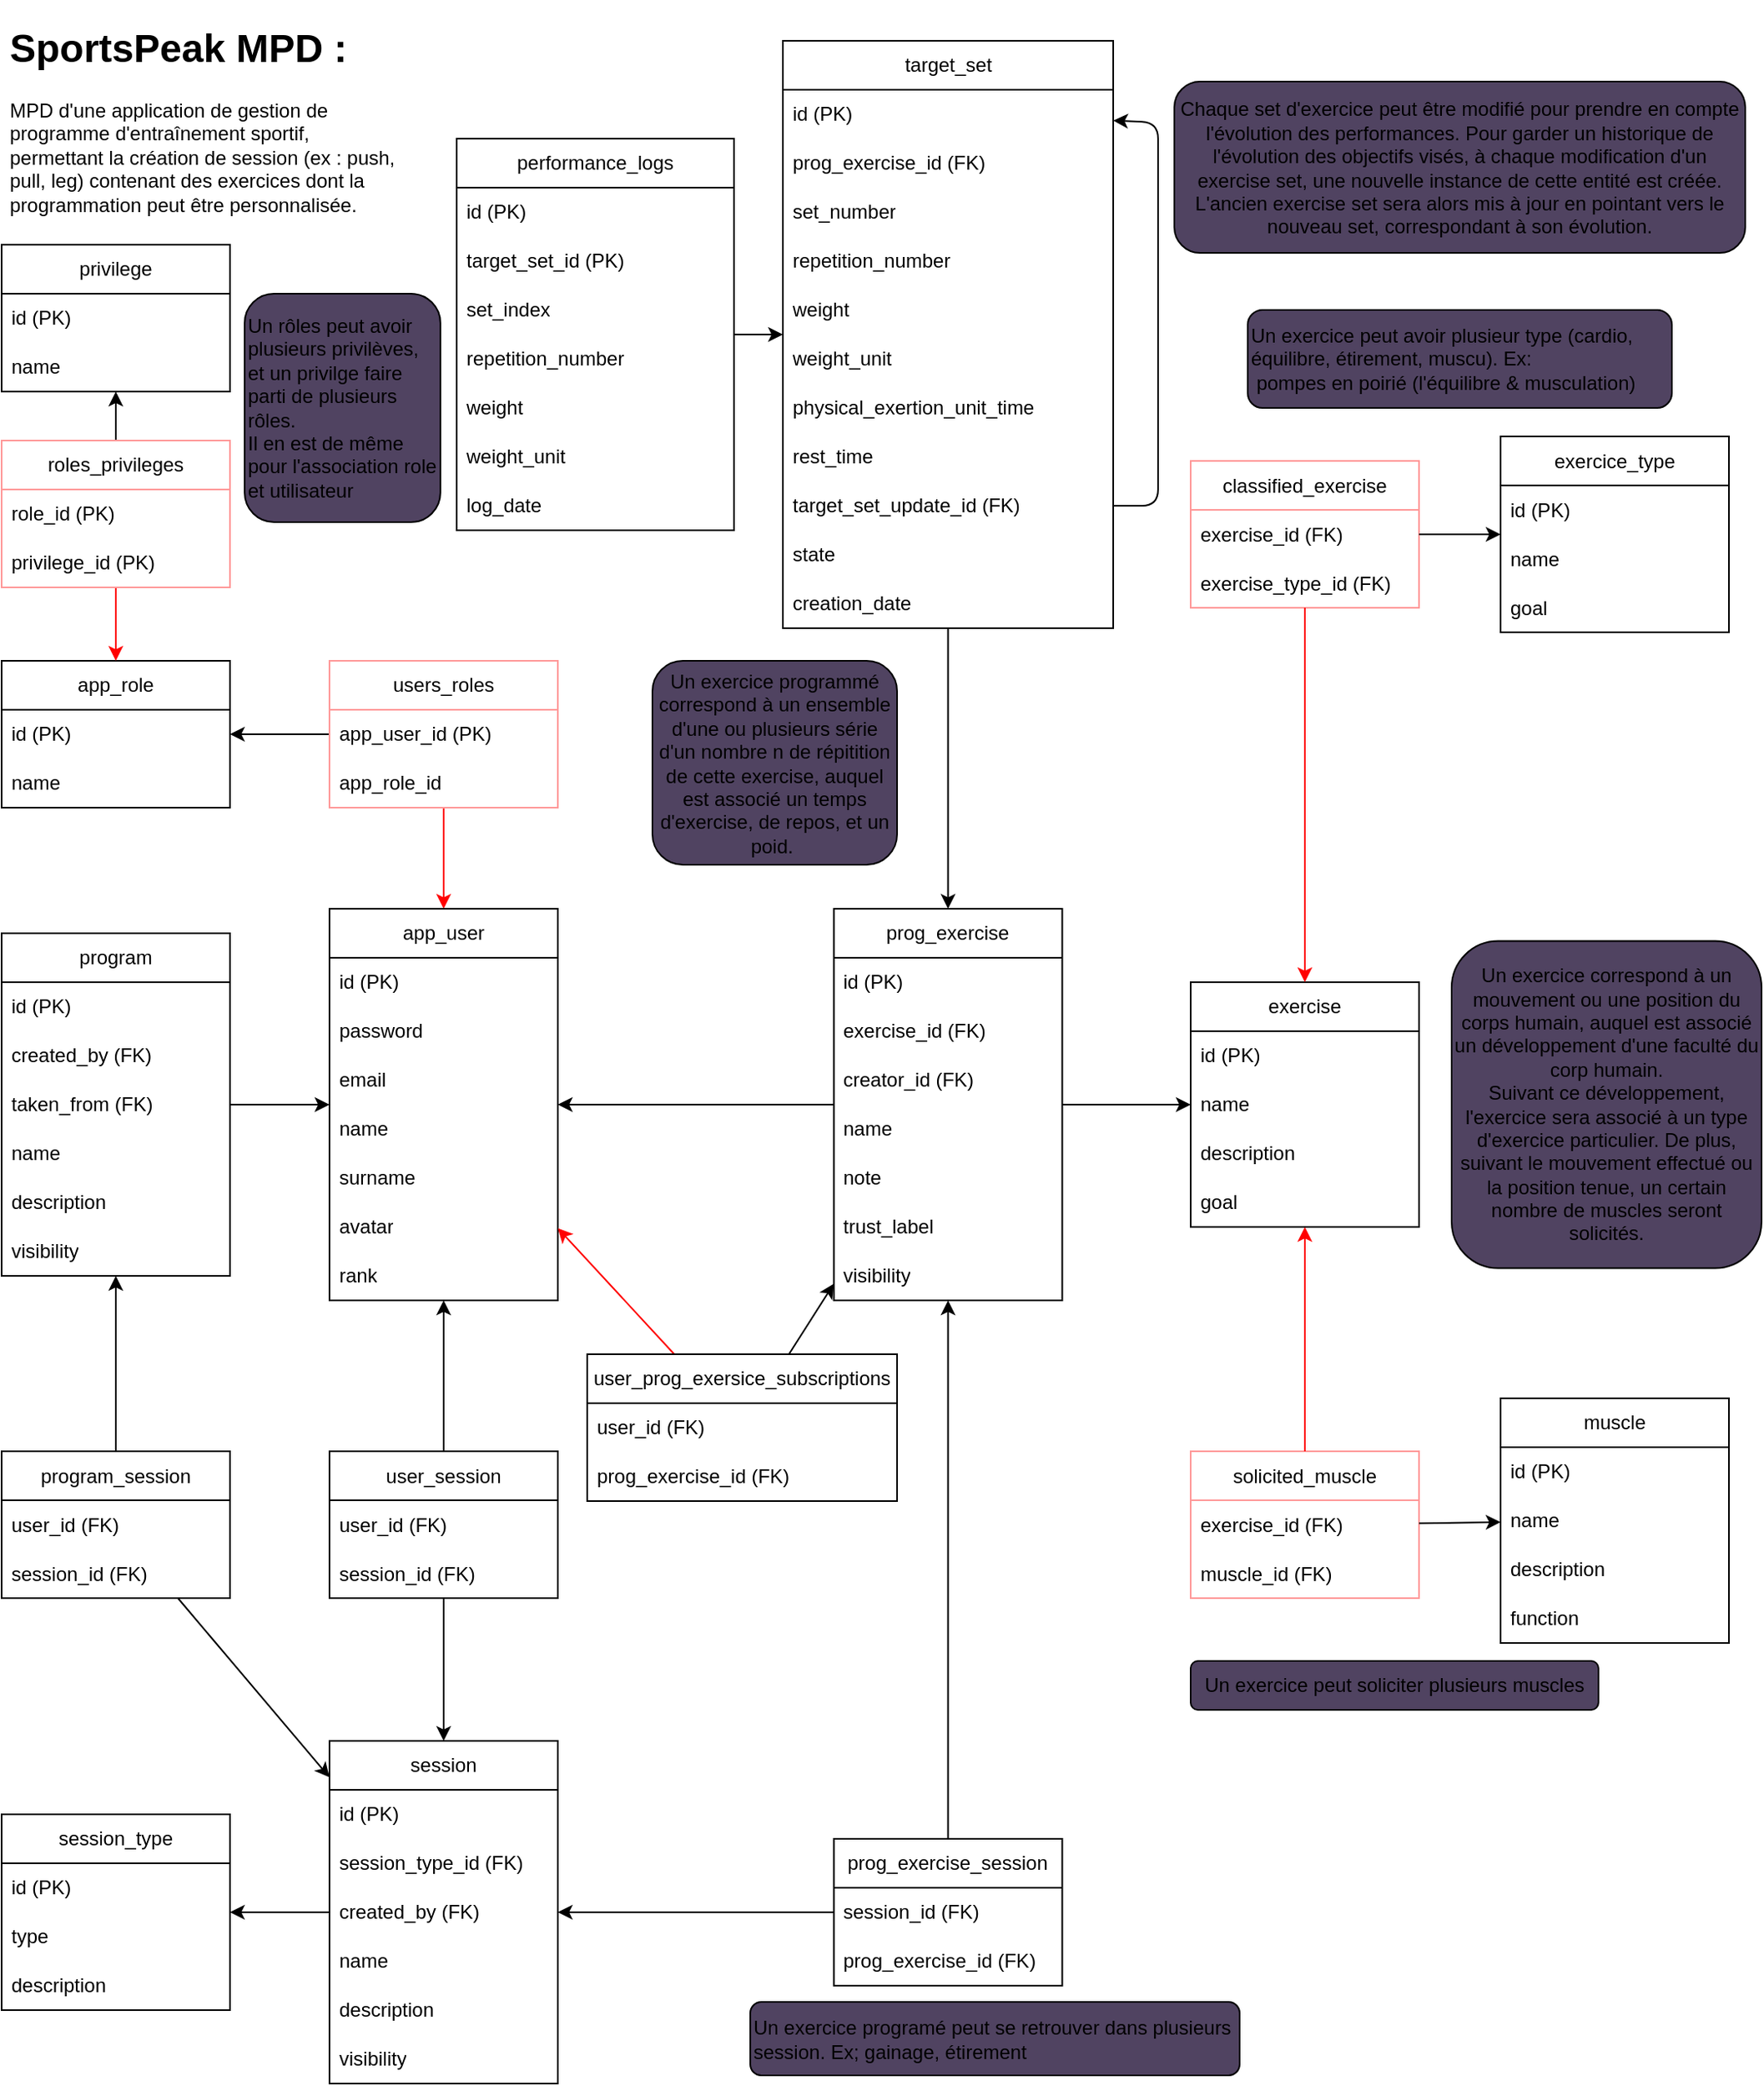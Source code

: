 <mxfile version="22.1.22" type="embed">
  <diagram id="t2RLY6Rsk9fh3t6uzkRq" name="Page-1">
    <mxGraphModel dx="3160" dy="1563" grid="1" gridSize="10" guides="1" tooltips="1" connect="1" arrows="1" fold="1" page="1" pageScale="1" pageWidth="1100" pageHeight="850" math="0" shadow="0">
      <root>
        <mxCell id="0" />
        <mxCell id="1" parent="0" />
        <mxCell id="147" value="exercise" style="swimlane;fontStyle=0;childLayout=stackLayout;horizontal=1;startSize=30;horizontalStack=0;resizeParent=1;resizeParentMax=0;resizeLast=0;collapsible=1;marginBottom=0;whiteSpace=wrap;html=1;swimlaneFillColor=default;fontColor=default;" parent="1" vertex="1">
          <mxGeometry x="-360" y="622" width="140" height="150" as="geometry" />
        </mxCell>
        <mxCell id="148" value="&lt;font&gt;id&amp;nbsp;&lt;/font&gt;&lt;span style=&quot;&quot;&gt;(PK)&lt;/span&gt;" style="text;strokeColor=none;fillColor=none;align=left;verticalAlign=middle;spacingLeft=4;spacingRight=4;overflow=hidden;points=[[0,0.5],[1,0.5]];portConstraint=eastwest;rotatable=0;whiteSpace=wrap;html=1;fontColor=default;" parent="147" vertex="1">
          <mxGeometry y="30" width="140" height="30" as="geometry" />
        </mxCell>
        <mxCell id="149" value="&lt;font&gt;name&lt;/font&gt;" style="text;strokeColor=none;fillColor=none;align=left;verticalAlign=middle;spacingLeft=4;spacingRight=4;overflow=hidden;points=[[0,0.5],[1,0.5]];portConstraint=eastwest;rotatable=0;whiteSpace=wrap;html=1;fontColor=default;" parent="147" vertex="1">
          <mxGeometry y="60" width="140" height="30" as="geometry" />
        </mxCell>
        <mxCell id="151" value="&lt;font&gt;description&lt;/font&gt;" style="text;strokeColor=none;fillColor=none;align=left;verticalAlign=middle;spacingLeft=4;spacingRight=4;overflow=hidden;points=[[0,0.5],[1,0.5]];portConstraint=eastwest;rotatable=0;whiteSpace=wrap;html=1;fontColor=default;" parent="147" vertex="1">
          <mxGeometry y="90" width="140" height="30" as="geometry" />
        </mxCell>
        <mxCell id="272" value="&lt;font&gt;goal&lt;/font&gt;" style="text;strokeColor=none;fillColor=none;align=left;verticalAlign=middle;spacingLeft=4;spacingRight=4;overflow=hidden;points=[[0,0.5],[1,0.5]];portConstraint=eastwest;rotatable=0;whiteSpace=wrap;html=1;fontColor=default;" parent="147" vertex="1">
          <mxGeometry y="120" width="140" height="30" as="geometry" />
        </mxCell>
        <mxCell id="274" style="edgeStyle=none;html=1;fontColor=default;" parent="1" source="154" target="258" edge="1">
          <mxGeometry relative="1" as="geometry" />
        </mxCell>
        <mxCell id="154" value="prog_exercise" style="swimlane;fontStyle=0;childLayout=stackLayout;horizontal=1;startSize=30;horizontalStack=0;resizeParent=1;resizeParentMax=0;resizeLast=0;collapsible=1;marginBottom=0;whiteSpace=wrap;html=1;swimlaneFillColor=default;fontColor=default;" parent="1" vertex="1">
          <mxGeometry x="-578.75" y="577" width="140" height="240" as="geometry" />
        </mxCell>
        <mxCell id="281" value="&lt;font&gt;id (PK)&lt;/font&gt;" style="text;strokeColor=none;fillColor=none;align=left;verticalAlign=middle;spacingLeft=4;spacingRight=4;overflow=hidden;points=[[0,0.5],[1,0.5]];portConstraint=eastwest;rotatable=0;whiteSpace=wrap;html=1;fontColor=default;" parent="154" vertex="1">
          <mxGeometry y="30" width="140" height="30" as="geometry" />
        </mxCell>
        <mxCell id="256" value="&lt;font&gt;exercise_id (FK)&lt;/font&gt;" style="text;strokeColor=none;fillColor=none;align=left;verticalAlign=middle;spacingLeft=4;spacingRight=4;overflow=hidden;points=[[0,0.5],[1,0.5]];portConstraint=eastwest;rotatable=0;whiteSpace=wrap;html=1;fontColor=default;" parent="154" vertex="1">
          <mxGeometry y="60" width="140" height="30" as="geometry" />
        </mxCell>
        <mxCell id="275" value="&lt;font&gt;creator_id (FK)&lt;/font&gt;" style="text;strokeColor=none;fillColor=none;align=left;verticalAlign=middle;spacingLeft=4;spacingRight=4;overflow=hidden;points=[[0,0.5],[1,0.5]];portConstraint=eastwest;rotatable=0;whiteSpace=wrap;html=1;fontColor=default;" parent="154" vertex="1">
          <mxGeometry y="90" width="140" height="30" as="geometry" />
        </mxCell>
        <mxCell id="457" value="&lt;font&gt;name&lt;/font&gt;" style="text;strokeColor=none;fillColor=none;align=left;verticalAlign=middle;spacingLeft=4;spacingRight=4;overflow=hidden;points=[[0,0.5],[1,0.5]];portConstraint=eastwest;rotatable=0;whiteSpace=wrap;html=1;fontColor=default;" parent="154" vertex="1">
          <mxGeometry y="120" width="140" height="30" as="geometry" />
        </mxCell>
        <mxCell id="347" value="&lt;font&gt;note&lt;/font&gt;" style="text;strokeColor=none;fillColor=none;align=left;verticalAlign=middle;spacingLeft=4;spacingRight=4;overflow=hidden;points=[[0,0.5],[1,0.5]];portConstraint=eastwest;rotatable=0;whiteSpace=wrap;html=1;fontColor=default;" parent="154" vertex="1">
          <mxGeometry y="150" width="140" height="30" as="geometry" />
        </mxCell>
        <mxCell id="437" value="&lt;font&gt;trust_label&lt;/font&gt;" style="text;strokeColor=none;fillColor=none;align=left;verticalAlign=middle;spacingLeft=4;spacingRight=4;overflow=hidden;points=[[0,0.5],[1,0.5]];portConstraint=eastwest;rotatable=0;whiteSpace=wrap;html=1;fontColor=default;" parent="154" vertex="1">
          <mxGeometry y="180" width="140" height="30" as="geometry" />
        </mxCell>
        <mxCell id="271" value="&lt;font&gt;visibility&lt;/font&gt;" style="text;strokeColor=none;fillColor=none;align=left;verticalAlign=middle;spacingLeft=4;spacingRight=4;overflow=hidden;points=[[0,0.5],[1,0.5]];portConstraint=eastwest;rotatable=0;whiteSpace=wrap;html=1;fontColor=default;" parent="154" vertex="1">
          <mxGeometry y="210" width="140" height="30" as="geometry" />
        </mxCell>
        <mxCell id="159" value="session" style="swimlane;fontStyle=0;childLayout=stackLayout;horizontal=1;startSize=30;horizontalStack=0;resizeParent=1;resizeParentMax=0;resizeLast=0;collapsible=1;marginBottom=0;whiteSpace=wrap;html=1;swimlaneFillColor=default;fontColor=default;" parent="1" vertex="1">
          <mxGeometry x="-888" y="1087" width="140" height="210" as="geometry" />
        </mxCell>
        <mxCell id="160" value="&lt;font&gt;id (PK)&lt;/font&gt;" style="text;strokeColor=none;fillColor=none;align=left;verticalAlign=middle;spacingLeft=4;spacingRight=4;overflow=hidden;points=[[0,0.5],[1,0.5]];portConstraint=eastwest;rotatable=0;whiteSpace=wrap;html=1;fontColor=default;" parent="159" vertex="1">
          <mxGeometry y="30" width="140" height="30" as="geometry" />
        </mxCell>
        <mxCell id="162" value="&lt;font&gt;session_type_id (FK)&lt;/font&gt;" style="text;strokeColor=none;fillColor=none;align=left;verticalAlign=middle;spacingLeft=4;spacingRight=4;overflow=hidden;points=[[0,0.5],[1,0.5]];portConstraint=eastwest;rotatable=0;whiteSpace=wrap;html=1;fontColor=default;" parent="159" vertex="1">
          <mxGeometry y="60" width="140" height="30" as="geometry" />
        </mxCell>
        <mxCell id="307" value="&lt;font&gt;created_by (FK)&lt;/font&gt;" style="text;strokeColor=none;fillColor=none;align=left;verticalAlign=middle;spacingLeft=4;spacingRight=4;overflow=hidden;points=[[0,0.5],[1,0.5]];portConstraint=eastwest;rotatable=0;whiteSpace=wrap;html=1;fontColor=default;" parent="159" vertex="1">
          <mxGeometry y="90" width="140" height="30" as="geometry" />
        </mxCell>
        <mxCell id="161" value="&lt;font&gt;name&lt;/font&gt;" style="text;strokeColor=none;fillColor=none;align=left;verticalAlign=middle;spacingLeft=4;spacingRight=4;overflow=hidden;points=[[0,0.5],[1,0.5]];portConstraint=eastwest;rotatable=0;whiteSpace=wrap;html=1;fontColor=default;" parent="159" vertex="1">
          <mxGeometry y="120" width="140" height="30" as="geometry" />
        </mxCell>
        <mxCell id="163" value="&lt;font&gt;description&lt;/font&gt;" style="text;strokeColor=none;fillColor=none;align=left;verticalAlign=middle;spacingLeft=4;spacingRight=4;overflow=hidden;points=[[0,0.5],[1,0.5]];portConstraint=eastwest;rotatable=0;whiteSpace=wrap;html=1;fontColor=default;" parent="159" vertex="1">
          <mxGeometry y="150" width="140" height="30" as="geometry" />
        </mxCell>
        <mxCell id="296" value="&lt;font&gt;visibility&lt;/font&gt;" style="text;strokeColor=none;fillColor=none;align=left;verticalAlign=middle;spacingLeft=4;spacingRight=4;overflow=hidden;points=[[0,0.5],[1,0.5]];portConstraint=eastwest;rotatable=0;whiteSpace=wrap;html=1;fontColor=default;" parent="159" vertex="1">
          <mxGeometry y="180" width="140" height="30" as="geometry" />
        </mxCell>
        <mxCell id="164" value="solicited_muscle" style="swimlane;fontStyle=0;childLayout=stackLayout;horizontal=1;startSize=30;horizontalStack=0;resizeParent=1;resizeParentMax=0;resizeLast=0;collapsible=1;marginBottom=0;whiteSpace=wrap;html=1;swimlaneFillColor=default;strokeColor=#FF9999;fontColor=default;" parent="1" vertex="1">
          <mxGeometry x="-360" y="909.5" width="140" height="90" as="geometry" />
        </mxCell>
        <mxCell id="165" value="&lt;font&gt;exercise_id&amp;nbsp;&lt;/font&gt;&lt;span style=&quot;&quot;&gt;(FK)&lt;/span&gt;" style="text;strokeColor=none;fillColor=none;align=left;verticalAlign=middle;spacingLeft=4;spacingRight=4;overflow=hidden;points=[[0,0.5],[1,0.5]];portConstraint=eastwest;rotatable=0;whiteSpace=wrap;html=1;fontColor=default;" parent="164" vertex="1">
          <mxGeometry y="30" width="140" height="30" as="geometry" />
        </mxCell>
        <mxCell id="166" value="&lt;font&gt;muscle_id&amp;nbsp;&lt;/font&gt;&lt;span style=&quot;&quot;&gt;(FK)&lt;/span&gt;" style="text;strokeColor=none;fillColor=none;align=left;verticalAlign=middle;spacingLeft=4;spacingRight=4;overflow=hidden;points=[[0,0.5],[1,0.5]];portConstraint=eastwest;rotatable=0;whiteSpace=wrap;html=1;fontColor=default;" parent="164" vertex="1">
          <mxGeometry y="60" width="140" height="30" as="geometry" />
        </mxCell>
        <mxCell id="171" value="muscle" style="swimlane;fontStyle=0;childLayout=stackLayout;horizontal=1;startSize=30;horizontalStack=0;resizeParent=1;resizeParentMax=0;resizeLast=0;collapsible=1;marginBottom=0;whiteSpace=wrap;html=1;swimlaneFillColor=default;fontColor=default;" parent="1" vertex="1">
          <mxGeometry x="-170" y="877" width="140" height="150" as="geometry" />
        </mxCell>
        <mxCell id="172" value="&lt;font&gt;id&amp;nbsp;&lt;/font&gt;&lt;span style=&quot;&quot;&gt;(PK)&lt;/span&gt;" style="text;strokeColor=none;fillColor=none;align=left;verticalAlign=middle;spacingLeft=4;spacingRight=4;overflow=hidden;points=[[0,0.5],[1,0.5]];portConstraint=eastwest;rotatable=0;whiteSpace=wrap;html=1;fontColor=default;" parent="171" vertex="1">
          <mxGeometry y="30" width="140" height="30" as="geometry" />
        </mxCell>
        <mxCell id="173" value="&lt;font&gt;name&lt;/font&gt;" style="text;strokeColor=none;fillColor=none;align=left;verticalAlign=middle;spacingLeft=4;spacingRight=4;overflow=hidden;points=[[0,0.5],[1,0.5]];portConstraint=eastwest;rotatable=0;whiteSpace=wrap;html=1;fontColor=default;" parent="171" vertex="1">
          <mxGeometry y="60" width="140" height="30" as="geometry" />
        </mxCell>
        <mxCell id="249" value="&lt;font style=&quot;&quot;&gt;description&lt;/font&gt;" style="text;strokeColor=none;fillColor=none;align=left;verticalAlign=middle;spacingLeft=4;spacingRight=4;overflow=hidden;points=[[0,0.5],[1,0.5]];portConstraint=eastwest;rotatable=0;whiteSpace=wrap;html=1;fontColor=default;" parent="171" vertex="1">
          <mxGeometry y="90" width="140" height="30" as="geometry" />
        </mxCell>
        <mxCell id="330" value="&lt;font style=&quot;&quot;&gt;function&lt;/font&gt;" style="text;strokeColor=none;fillColor=none;align=left;verticalAlign=middle;spacingLeft=4;spacingRight=4;overflow=hidden;points=[[0,0.5],[1,0.5]];portConstraint=eastwest;rotatable=0;whiteSpace=wrap;html=1;fontColor=default;" parent="171" vertex="1">
          <mxGeometry y="120" width="140" height="30" as="geometry" />
        </mxCell>
        <mxCell id="283" style="edgeStyle=none;html=1;fontColor=default;" parent="1" source="193" target="258" edge="1">
          <mxGeometry relative="1" as="geometry" />
        </mxCell>
        <mxCell id="193" value="program" style="swimlane;fontStyle=0;childLayout=stackLayout;horizontal=1;startSize=30;horizontalStack=0;resizeParent=1;resizeParentMax=0;resizeLast=0;collapsible=1;marginBottom=0;whiteSpace=wrap;html=1;swimlaneFillColor=default;fontColor=default;" parent="1" vertex="1">
          <mxGeometry x="-1089" y="592" width="140" height="210" as="geometry" />
        </mxCell>
        <mxCell id="194" value="&lt;font&gt;id (PK)&lt;/font&gt;" style="text;strokeColor=none;fillColor=none;align=left;verticalAlign=middle;spacingLeft=4;spacingRight=4;overflow=hidden;points=[[0,0.5],[1,0.5]];portConstraint=eastwest;rotatable=0;whiteSpace=wrap;html=1;fontColor=default;" parent="193" vertex="1">
          <mxGeometry y="30" width="140" height="30" as="geometry" />
        </mxCell>
        <mxCell id="309" value="&lt;font&gt;created_by (FK)&lt;/font&gt;" style="text;strokeColor=none;fillColor=none;align=left;verticalAlign=middle;spacingLeft=4;spacingRight=4;overflow=hidden;points=[[0,0.5],[1,0.5]];portConstraint=eastwest;rotatable=0;whiteSpace=wrap;html=1;fontColor=default;" parent="193" vertex="1">
          <mxGeometry y="60" width="140" height="30" as="geometry" />
        </mxCell>
        <mxCell id="310" value="&lt;font&gt;taken_from (FK)&lt;/font&gt;" style="text;strokeColor=none;fillColor=none;align=left;verticalAlign=middle;spacingLeft=4;spacingRight=4;overflow=hidden;points=[[0,0.5],[1,0.5]];portConstraint=eastwest;rotatable=0;whiteSpace=wrap;html=1;fontColor=default;" parent="193" vertex="1">
          <mxGeometry y="90" width="140" height="30" as="geometry" />
        </mxCell>
        <mxCell id="195" value="&lt;font&gt;name&lt;/font&gt;" style="text;strokeColor=none;fillColor=none;align=left;verticalAlign=middle;spacingLeft=4;spacingRight=4;overflow=hidden;points=[[0,0.5],[1,0.5]];portConstraint=eastwest;rotatable=0;whiteSpace=wrap;html=1;fontColor=default;" parent="193" vertex="1">
          <mxGeometry y="120" width="140" height="30" as="geometry" />
        </mxCell>
        <mxCell id="196" value="&lt;font&gt;description&lt;/font&gt;" style="text;strokeColor=none;fillColor=none;align=left;verticalAlign=middle;spacingLeft=4;spacingRight=4;overflow=hidden;points=[[0,0.5],[1,0.5]];portConstraint=eastwest;rotatable=0;whiteSpace=wrap;html=1;fontColor=default;" parent="193" vertex="1">
          <mxGeometry y="150" width="140" height="30" as="geometry" />
        </mxCell>
        <mxCell id="297" value="&lt;font&gt;visibility&lt;/font&gt;" style="text;strokeColor=none;fillColor=none;align=left;verticalAlign=middle;spacingLeft=4;spacingRight=4;overflow=hidden;points=[[0,0.5],[1,0.5]];portConstraint=eastwest;rotatable=0;whiteSpace=wrap;html=1;fontColor=default;" parent="193" vertex="1">
          <mxGeometry y="180" width="140" height="30" as="geometry" />
        </mxCell>
        <mxCell id="241" style="edgeStyle=none;html=1;fontColor=default;" parent="1" source="159" target="140" edge="1">
          <mxGeometry relative="1" as="geometry">
            <mxPoint x="-1475" y="464" as="targetPoint" />
          </mxGeometry>
        </mxCell>
        <mxCell id="244" style="edgeStyle=none;html=1;fontColor=default;" parent="1" source="154" target="147" edge="1">
          <mxGeometry relative="1" as="geometry">
            <mxPoint x="-975" y="759" as="sourcePoint" />
          </mxGeometry>
        </mxCell>
        <mxCell id="245" style="edgeStyle=none;html=1;fontColor=default;fillColor=#FF0000;strokeColor=#FF0000;" parent="1" source="164" target="147" edge="1">
          <mxGeometry relative="1" as="geometry">
            <mxPoint x="-160" y="531.5" as="targetPoint" />
          </mxGeometry>
        </mxCell>
        <mxCell id="246" style="edgeStyle=none;html=1;fontColor=default;" parent="1" source="164" target="171" edge="1">
          <mxGeometry relative="1" as="geometry" />
        </mxCell>
        <mxCell id="250" value="classified_exercise" style="swimlane;fontStyle=0;childLayout=stackLayout;horizontal=1;startSize=30;horizontalStack=0;resizeParent=1;resizeParentMax=0;resizeLast=0;collapsible=1;marginBottom=0;whiteSpace=wrap;html=1;swimlaneFillColor=default;strokeColor=#FF9999;fontColor=default;" parent="1" vertex="1">
          <mxGeometry x="-360" y="302.5" width="140" height="90" as="geometry" />
        </mxCell>
        <mxCell id="252" value="&lt;font&gt;exercise_id (FK)&lt;/font&gt;" style="text;strokeColor=none;fillColor=none;align=left;verticalAlign=middle;spacingLeft=4;spacingRight=4;overflow=hidden;points=[[0,0.5],[1,0.5]];portConstraint=eastwest;rotatable=0;whiteSpace=wrap;html=1;fontColor=default;" parent="250" vertex="1">
          <mxGeometry y="30" width="140" height="30" as="geometry" />
        </mxCell>
        <mxCell id="253" value="&lt;span style=&quot;&quot;&gt;exercise_type_id (FK)&lt;/span&gt;" style="text;strokeColor=none;fillColor=none;align=left;verticalAlign=middle;spacingLeft=4;spacingRight=4;overflow=hidden;points=[[0,0.5],[1,0.5]];portConstraint=eastwest;rotatable=0;whiteSpace=wrap;html=1;fontColor=default;" parent="250" vertex="1">
          <mxGeometry y="60" width="140" height="30" as="geometry" />
        </mxCell>
        <mxCell id="255" style="edgeStyle=none;html=1;fontColor=default;" parent="1" source="250" target="263" edge="1">
          <mxGeometry relative="1" as="geometry">
            <mxPoint x="-255" y="422.5" as="sourcePoint" />
          </mxGeometry>
        </mxCell>
        <mxCell id="456" style="edgeStyle=none;html=1;entryX=0.5;entryY=0;entryDx=0;entryDy=0;strokeColor=#FF0000;fontColor=default;" parent="1" source="441" target="258" edge="1">
          <mxGeometry relative="1" as="geometry">
            <mxPoint x="-780" y="550" as="targetPoint" />
          </mxGeometry>
        </mxCell>
        <mxCell id="258" value="app_user" style="swimlane;fontStyle=0;childLayout=stackLayout;horizontal=1;startSize=30;horizontalStack=0;resizeParent=1;resizeParentMax=0;resizeLast=0;collapsible=1;marginBottom=0;whiteSpace=wrap;html=1;swimlaneFillColor=default;fontColor=default;" parent="1" vertex="1">
          <mxGeometry x="-888" y="577" width="140" height="240" as="geometry" />
        </mxCell>
        <mxCell id="259" value="&lt;font&gt;id (PK)&lt;/font&gt;" style="text;strokeColor=none;fillColor=none;align=left;verticalAlign=middle;spacingLeft=4;spacingRight=4;overflow=hidden;points=[[0,0.5],[1,0.5]];portConstraint=eastwest;rotatable=0;whiteSpace=wrap;html=1;fontColor=default;" parent="258" vertex="1">
          <mxGeometry y="30" width="140" height="30" as="geometry" />
        </mxCell>
        <mxCell id="277" value="&lt;font&gt;password&lt;/font&gt;" style="text;strokeColor=none;fillColor=none;align=left;verticalAlign=middle;spacingLeft=4;spacingRight=4;overflow=hidden;points=[[0,0.5],[1,0.5]];portConstraint=eastwest;rotatable=0;whiteSpace=wrap;html=1;fontColor=default;" parent="258" vertex="1">
          <mxGeometry y="60" width="140" height="30" as="geometry" />
        </mxCell>
        <mxCell id="278" value="&lt;font&gt;email&lt;/font&gt;" style="text;strokeColor=none;fillColor=none;align=left;verticalAlign=middle;spacingLeft=4;spacingRight=4;overflow=hidden;points=[[0,0.5],[1,0.5]];portConstraint=eastwest;rotatable=0;whiteSpace=wrap;html=1;fontColor=default;" parent="258" vertex="1">
          <mxGeometry y="90" width="140" height="30" as="geometry" />
        </mxCell>
        <mxCell id="260" value="&lt;font&gt;name&lt;/font&gt;" style="text;strokeColor=none;fillColor=none;align=left;verticalAlign=middle;spacingLeft=4;spacingRight=4;overflow=hidden;points=[[0,0.5],[1,0.5]];portConstraint=eastwest;rotatable=0;whiteSpace=wrap;html=1;fontColor=default;" parent="258" vertex="1">
          <mxGeometry y="120" width="140" height="30" as="geometry" />
        </mxCell>
        <mxCell id="261" value="&lt;font&gt;surname&lt;/font&gt;" style="text;strokeColor=none;fillColor=none;align=left;verticalAlign=middle;spacingLeft=4;spacingRight=4;overflow=hidden;points=[[0,0.5],[1,0.5]];portConstraint=eastwest;rotatable=0;whiteSpace=wrap;html=1;fontColor=default;" parent="258" vertex="1">
          <mxGeometry y="150" width="140" height="30" as="geometry" />
        </mxCell>
        <mxCell id="276" value="&lt;font&gt;avatar&lt;/font&gt;" style="text;strokeColor=none;fillColor=none;align=left;verticalAlign=middle;spacingLeft=4;spacingRight=4;overflow=hidden;points=[[0,0.5],[1,0.5]];portConstraint=eastwest;rotatable=0;whiteSpace=wrap;html=1;fontColor=default;" parent="258" vertex="1">
          <mxGeometry y="180" width="140" height="30" as="geometry" />
        </mxCell>
        <mxCell id="311" value="&lt;font&gt;rank&lt;/font&gt;" style="text;strokeColor=none;fillColor=none;align=left;verticalAlign=middle;spacingLeft=4;spacingRight=4;overflow=hidden;points=[[0,0.5],[1,0.5]];portConstraint=eastwest;rotatable=0;whiteSpace=wrap;html=1;fontColor=default;" parent="258" vertex="1">
          <mxGeometry y="210" width="140" height="30" as="geometry" />
        </mxCell>
        <mxCell id="263" value="exercice_type" style="swimlane;fontStyle=0;childLayout=stackLayout;horizontal=1;startSize=30;horizontalStack=0;resizeParent=1;resizeParentMax=0;resizeLast=0;collapsible=1;marginBottom=0;whiteSpace=wrap;html=1;swimlaneFillColor=default;fontColor=default;" parent="1" vertex="1">
          <mxGeometry x="-170" y="287.5" width="140" height="120" as="geometry">
            <mxRectangle x="280" y="640" width="110" height="30" as="alternateBounds" />
          </mxGeometry>
        </mxCell>
        <mxCell id="264" value="&lt;font&gt;id&amp;nbsp;&lt;/font&gt;&lt;span style=&quot;&quot;&gt;(PK)&lt;/span&gt;" style="text;strokeColor=none;fillColor=none;align=left;verticalAlign=middle;spacingLeft=4;spacingRight=4;overflow=hidden;points=[[0,0.5],[1,0.5]];portConstraint=eastwest;rotatable=0;whiteSpace=wrap;html=1;fontColor=default;" parent="263" vertex="1">
          <mxGeometry y="30" width="140" height="30" as="geometry" />
        </mxCell>
        <mxCell id="265" value="&lt;font&gt;name&lt;/font&gt;" style="text;strokeColor=none;fillColor=none;align=left;verticalAlign=middle;spacingLeft=4;spacingRight=4;overflow=hidden;points=[[0,0.5],[1,0.5]];portConstraint=eastwest;rotatable=0;whiteSpace=wrap;html=1;fontColor=default;" parent="263" vertex="1">
          <mxGeometry y="60" width="140" height="30" as="geometry" />
        </mxCell>
        <mxCell id="266" value="&lt;font&gt;goal&lt;/font&gt;" style="text;strokeColor=none;fillColor=none;align=left;verticalAlign=middle;spacingLeft=4;spacingRight=4;overflow=hidden;points=[[0,0.5],[1,0.5]];portConstraint=eastwest;rotatable=0;whiteSpace=wrap;html=1;fontColor=default;" parent="263" vertex="1">
          <mxGeometry y="90" width="140" height="30" as="geometry" />
        </mxCell>
        <mxCell id="267" style="edgeStyle=none;html=1;fontColor=default;fillColor=#FF0000;strokeColor=#FF0000;" parent="1" source="250" target="147" edge="1">
          <mxGeometry relative="1" as="geometry" />
        </mxCell>
        <mxCell id="268" value="Un exercice peut soliciter plusieurs muscles" style="rounded=1;whiteSpace=wrap;html=1;labelBackgroundColor=none;fontColor=default;fillColor=#504361;" parent="1" vertex="1">
          <mxGeometry x="-360" y="1038" width="250" height="30" as="geometry" />
        </mxCell>
        <mxCell id="269" value="&lt;div style=&quot;line-height: 120%;&quot;&gt;&lt;span style=&quot;background-color: initial;&quot;&gt;Un exercice peut avoir plusieur type (cardio, équilibre, étirement, muscu). Ex:&amp;nbsp;&lt;br&gt;&lt;/span&gt;&lt;span style=&quot;background-color: initial;&quot;&gt;&amp;nbsp;pompes en poirié (l&#39;équilibre &amp;amp; musculation)&lt;/span&gt;&lt;/div&gt;" style="rounded=1;whiteSpace=wrap;html=1;labelBackgroundColor=none;fontColor=default;fillColor=#504361;align=left;" parent="1" vertex="1">
          <mxGeometry x="-325" y="210" width="260" height="60" as="geometry" />
        </mxCell>
        <mxCell id="289" style="edgeStyle=none;html=1;fontColor=default;" parent="1" source="285" target="154" edge="1">
          <mxGeometry relative="1" as="geometry">
            <mxPoint x="-1329.118" y="704" as="targetPoint" />
          </mxGeometry>
        </mxCell>
        <mxCell id="285" value="prog_exercise_session" style="swimlane;fontStyle=0;childLayout=stackLayout;horizontal=1;startSize=30;horizontalStack=0;resizeParent=1;resizeParentMax=0;resizeLast=0;collapsible=1;marginBottom=0;whiteSpace=wrap;html=1;swimlaneFillColor=default;fontColor=default;" parent="1" vertex="1">
          <mxGeometry x="-578.75" y="1147" width="140" height="90" as="geometry" />
        </mxCell>
        <mxCell id="291" value="&lt;span style=&quot;text-align: center;&quot;&gt;session_id&amp;nbsp;&lt;/span&gt;&lt;font&gt;(FK)&lt;/font&gt;" style="text;strokeColor=none;fillColor=none;align=left;verticalAlign=middle;spacingLeft=4;spacingRight=4;overflow=hidden;points=[[0,0.5],[1,0.5]];portConstraint=eastwest;rotatable=0;whiteSpace=wrap;html=1;fontColor=default;" parent="285" vertex="1">
          <mxGeometry y="30" width="140" height="30" as="geometry" />
        </mxCell>
        <mxCell id="292" value="&lt;span style=&quot;text-align: center;&quot;&gt;prog_exercise&lt;/span&gt;&lt;span style=&quot;&quot;&gt;_id&amp;nbsp;&lt;/span&gt;&lt;font&gt;(FK)&lt;/font&gt;" style="text;strokeColor=none;fillColor=none;align=left;verticalAlign=middle;spacingLeft=4;spacingRight=4;overflow=hidden;points=[[0,0.5],[1,0.5]];portConstraint=eastwest;rotatable=0;whiteSpace=wrap;html=1;fontColor=default;" parent="285" vertex="1">
          <mxGeometry y="60" width="140" height="30" as="geometry" />
        </mxCell>
        <mxCell id="290" style="edgeStyle=none;html=1;fontColor=default;" parent="1" source="285" target="159" edge="1">
          <mxGeometry relative="1" as="geometry" />
        </mxCell>
        <mxCell id="293" value="&lt;div style=&quot;&quot;&gt;&lt;span style=&quot;background-color: initial;&quot;&gt;Un exercice programé peut se retrouver dans plusieurs session. Ex; gainage, étirement&lt;/span&gt;&lt;/div&gt;" style="rounded=1;whiteSpace=wrap;html=1;labelBackgroundColor=none;fontColor=default;fillColor=#504361;align=left;" parent="1" vertex="1">
          <mxGeometry x="-630" y="1247" width="300" height="45" as="geometry" />
        </mxCell>
        <mxCell id="140" value="session_type" style="swimlane;fontStyle=0;childLayout=stackLayout;horizontal=1;startSize=30;horizontalStack=0;resizeParent=1;resizeParentMax=0;resizeLast=0;collapsible=1;marginBottom=0;whiteSpace=wrap;html=1;swimlaneFillColor=default;fontColor=default;" parent="1" vertex="1">
          <mxGeometry x="-1089" y="1132" width="140" height="120" as="geometry" />
        </mxCell>
        <mxCell id="141" value="&lt;font&gt;id (PK)&lt;/font&gt;" style="text;strokeColor=none;fillColor=none;align=left;verticalAlign=middle;spacingLeft=4;spacingRight=4;overflow=hidden;points=[[0,0.5],[1,0.5]];portConstraint=eastwest;rotatable=0;whiteSpace=wrap;html=1;fontColor=default;" parent="140" vertex="1">
          <mxGeometry y="30" width="140" height="30" as="geometry" />
        </mxCell>
        <mxCell id="142" value="&lt;font&gt;type&lt;/font&gt;" style="text;strokeColor=none;fillColor=none;align=left;verticalAlign=middle;spacingLeft=4;spacingRight=4;overflow=hidden;points=[[0,0.5],[1,0.5]];portConstraint=eastwest;rotatable=0;whiteSpace=wrap;html=1;fontColor=default;" parent="140" vertex="1">
          <mxGeometry y="60" width="140" height="30" as="geometry" />
        </mxCell>
        <mxCell id="146" value="&lt;font&gt;description&lt;/font&gt;" style="text;strokeColor=none;fillColor=none;align=left;verticalAlign=middle;spacingLeft=4;spacingRight=4;overflow=hidden;points=[[0,0.5],[1,0.5]];portConstraint=eastwest;rotatable=0;whiteSpace=wrap;html=1;fontColor=default;" parent="140" vertex="1">
          <mxGeometry y="90" width="140" height="30" as="geometry" />
        </mxCell>
        <mxCell id="304" value="&lt;h1&gt;SportsPeak MPD :&lt;/h1&gt;&lt;div&gt;MPD d&#39;une application de gestion de programme d&#39;entraînement sportif, permettant la création de session (ex : push, pull, leg) contenant des exercices dont la programmation peut être personnalisée.&lt;/div&gt;" style="text;html=1;strokeColor=none;fillColor=none;spacing=5;spacingTop=-20;whiteSpace=wrap;overflow=hidden;rounded=0;labelBackgroundColor=none;fontColor=default;" parent="1" vertex="1">
          <mxGeometry x="-1089" y="30" width="250" height="140" as="geometry" />
        </mxCell>
        <mxCell id="317" style="edgeStyle=none;html=1;fontColor=default;" parent="1" source="313" target="159" edge="1">
          <mxGeometry relative="1" as="geometry" />
        </mxCell>
        <mxCell id="360" style="edgeStyle=none;html=1;fontColor=default;" parent="1" source="313" target="258" edge="1">
          <mxGeometry relative="1" as="geometry" />
        </mxCell>
        <mxCell id="313" value="user_session" style="swimlane;fontStyle=0;childLayout=stackLayout;horizontal=1;startSize=30;horizontalStack=0;resizeParent=1;resizeParentMax=0;resizeLast=0;collapsible=1;marginBottom=0;whiteSpace=wrap;html=1;swimlaneFillColor=default;fontColor=default;" parent="1" vertex="1">
          <mxGeometry x="-888" y="909.5" width="140" height="90" as="geometry" />
        </mxCell>
        <mxCell id="314" value="&lt;span style=&quot;text-align: center;&quot;&gt;user_id&amp;nbsp;&lt;/span&gt;&lt;font&gt;(FK)&lt;/font&gt;" style="text;strokeColor=none;fillColor=none;align=left;verticalAlign=middle;spacingLeft=4;spacingRight=4;overflow=hidden;points=[[0,0.5],[1,0.5]];portConstraint=eastwest;rotatable=0;whiteSpace=wrap;html=1;fontColor=default;" parent="313" vertex="1">
          <mxGeometry y="30" width="140" height="30" as="geometry" />
        </mxCell>
        <mxCell id="315" value="&lt;div style=&quot;text-align: center;&quot;&gt;&lt;span style=&quot;background-color: initial;&quot;&gt;&lt;font&gt;session_id&amp;nbsp;&lt;/font&gt;&lt;/span&gt;&lt;span style=&quot;background-color: initial;&quot;&gt;(FK)&lt;/span&gt;&lt;/div&gt;" style="text;strokeColor=none;fillColor=none;align=left;verticalAlign=middle;spacingLeft=4;spacingRight=4;overflow=hidden;points=[[0,0.5],[1,0.5]];portConstraint=eastwest;rotatable=0;whiteSpace=wrap;html=1;fontColor=default;" parent="313" vertex="1">
          <mxGeometry y="60" width="140" height="30" as="geometry" />
        </mxCell>
        <mxCell id="321" style="edgeStyle=none;html=1;fontColor=default;" parent="1" source="318" target="159" edge="1">
          <mxGeometry relative="1" as="geometry" />
        </mxCell>
        <mxCell id="322" style="edgeStyle=none;html=1;fontColor=default;" parent="1" source="318" target="193" edge="1">
          <mxGeometry relative="1" as="geometry" />
        </mxCell>
        <mxCell id="318" value="program_session" style="swimlane;fontStyle=0;childLayout=stackLayout;horizontal=1;startSize=30;horizontalStack=0;resizeParent=1;resizeParentMax=0;resizeLast=0;collapsible=1;marginBottom=0;whiteSpace=wrap;html=1;swimlaneFillColor=default;fontColor=default;" parent="1" vertex="1">
          <mxGeometry x="-1089" y="909.5" width="140" height="90" as="geometry" />
        </mxCell>
        <mxCell id="319" value="&lt;span style=&quot;text-align: center;&quot;&gt;user_id&amp;nbsp;&lt;/span&gt;&lt;font&gt;(FK)&lt;/font&gt;" style="text;strokeColor=none;fillColor=none;align=left;verticalAlign=middle;spacingLeft=4;spacingRight=4;overflow=hidden;points=[[0,0.5],[1,0.5]];portConstraint=eastwest;rotatable=0;whiteSpace=wrap;html=1;fontColor=default;" parent="318" vertex="1">
          <mxGeometry y="30" width="140" height="30" as="geometry" />
        </mxCell>
        <mxCell id="320" value="&lt;div style=&quot;text-align: center;&quot;&gt;&lt;span style=&quot;background-color: initial;&quot;&gt;&lt;font&gt;session_id&amp;nbsp;&lt;/font&gt;&lt;/span&gt;&lt;span style=&quot;background-color: initial;&quot;&gt;(FK)&lt;/span&gt;&lt;/div&gt;" style="text;strokeColor=none;fillColor=none;align=left;verticalAlign=middle;spacingLeft=4;spacingRight=4;overflow=hidden;points=[[0,0.5],[1,0.5]];portConstraint=eastwest;rotatable=0;whiteSpace=wrap;html=1;fontColor=default;" parent="318" vertex="1">
          <mxGeometry y="60" width="140" height="30" as="geometry" />
        </mxCell>
        <mxCell id="327" style="edgeStyle=none;html=1;strokeColor=#FF0000;fontColor=default;" parent="1" source="323" target="258" edge="1">
          <mxGeometry relative="1" as="geometry" />
        </mxCell>
        <mxCell id="351" style="edgeStyle=none;html=1;fontColor=default;" parent="1" source="323" target="154" edge="1">
          <mxGeometry relative="1" as="geometry" />
        </mxCell>
        <mxCell id="323" value="user_prog_exersice_subscriptions" style="swimlane;fontStyle=0;childLayout=stackLayout;horizontal=1;startSize=30;horizontalStack=0;resizeParent=1;resizeParentMax=0;resizeLast=0;collapsible=1;marginBottom=0;whiteSpace=wrap;html=1;swimlaneFillColor=default;fontColor=default;" parent="1" vertex="1">
          <mxGeometry x="-730" y="850" width="190" height="90" as="geometry" />
        </mxCell>
        <mxCell id="325" value="&lt;div style=&quot;text-align: center;&quot;&gt;&lt;span style=&quot;&quot;&gt;user_id&amp;nbsp;&lt;/span&gt;&lt;font style=&quot;text-align: left;&quot;&gt;(FK)&lt;/font&gt;&lt;br&gt;&lt;/div&gt;" style="text;strokeColor=none;fillColor=none;align=left;verticalAlign=middle;spacingLeft=4;spacingRight=4;overflow=hidden;points=[[0,0.5],[1,0.5]];portConstraint=eastwest;rotatable=0;whiteSpace=wrap;html=1;fontColor=default;" parent="323" vertex="1">
          <mxGeometry y="30" width="190" height="30" as="geometry" />
        </mxCell>
        <mxCell id="329" value="&lt;span style=&quot;text-align: center;&quot;&gt;prog_exercise_id (FK)&lt;/span&gt;" style="text;strokeColor=none;fillColor=none;align=left;verticalAlign=middle;spacingLeft=4;spacingRight=4;overflow=hidden;points=[[0,0.5],[1,0.5]];portConstraint=eastwest;rotatable=0;whiteSpace=wrap;html=1;fontColor=default;" parent="323" vertex="1">
          <mxGeometry y="60" width="190" height="30" as="geometry" />
        </mxCell>
        <mxCell id="359" style="edgeStyle=none;html=1;fontColor=default;" parent="1" source="331" target="339" edge="1">
          <mxGeometry relative="1" as="geometry" />
        </mxCell>
        <mxCell id="331" value="performance_logs" style="swimlane;fontStyle=0;childLayout=stackLayout;horizontal=1;startSize=30;horizontalStack=0;resizeParent=1;resizeParentMax=0;resizeLast=0;collapsible=1;marginBottom=0;whiteSpace=wrap;html=1;swimlaneFillColor=default;fontColor=default;" parent="1" vertex="1">
          <mxGeometry x="-810" y="105" width="170" height="240" as="geometry" />
        </mxCell>
        <mxCell id="332" value="&lt;font&gt;id (PK)&lt;/font&gt;" style="text;strokeColor=none;fillColor=none;align=left;verticalAlign=middle;spacingLeft=4;spacingRight=4;overflow=hidden;points=[[0,0.5],[1,0.5]];portConstraint=eastwest;rotatable=0;whiteSpace=wrap;html=1;fontColor=default;" parent="331" vertex="1">
          <mxGeometry y="30" width="170" height="30" as="geometry" />
        </mxCell>
        <mxCell id="335" value="&lt;span style=&quot;text-align: center;&quot;&gt;target_set_&lt;/span&gt;&lt;font&gt;id (PK)&lt;/font&gt;" style="text;strokeColor=none;fillColor=none;align=left;verticalAlign=middle;spacingLeft=4;spacingRight=4;overflow=hidden;points=[[0,0.5],[1,0.5]];portConstraint=eastwest;rotatable=0;whiteSpace=wrap;html=1;fontColor=default;" parent="331" vertex="1">
          <mxGeometry y="60" width="170" height="30" as="geometry" />
        </mxCell>
        <mxCell id="387" value="&lt;span style=&quot;&quot;&gt;set_index&lt;/span&gt;" style="text;strokeColor=none;fillColor=none;align=left;verticalAlign=middle;spacingLeft=4;spacingRight=4;overflow=hidden;points=[[0,0.5],[1,0.5]];portConstraint=eastwest;rotatable=0;whiteSpace=wrap;html=1;fontColor=default;" parent="331" vertex="1">
          <mxGeometry y="90" width="170" height="30" as="geometry" />
        </mxCell>
        <mxCell id="388" value="&lt;span style=&quot;&quot;&gt;repetition_number&lt;/span&gt;" style="text;strokeColor=none;fillColor=none;align=left;verticalAlign=middle;spacingLeft=4;spacingRight=4;overflow=hidden;points=[[0,0.5],[1,0.5]];portConstraint=eastwest;rotatable=0;whiteSpace=wrap;html=1;fontColor=default;" parent="331" vertex="1">
          <mxGeometry y="120" width="170" height="30" as="geometry" />
        </mxCell>
        <mxCell id="389" value="&lt;span style=&quot;&quot;&gt;weight&lt;/span&gt;" style="text;strokeColor=none;fillColor=none;align=left;verticalAlign=middle;spacingLeft=4;spacingRight=4;overflow=hidden;points=[[0,0.5],[1,0.5]];portConstraint=eastwest;rotatable=0;whiteSpace=wrap;html=1;fontColor=default;" parent="331" vertex="1">
          <mxGeometry y="150" width="170" height="30" as="geometry" />
        </mxCell>
        <mxCell id="390" value="&lt;span style=&quot;&quot;&gt;weight_unit&lt;/span&gt;" style="text;strokeColor=none;fillColor=none;align=left;verticalAlign=middle;spacingLeft=4;spacingRight=4;overflow=hidden;points=[[0,0.5],[1,0.5]];portConstraint=eastwest;rotatable=0;whiteSpace=wrap;html=1;fontColor=default;" parent="331" vertex="1">
          <mxGeometry y="180" width="170" height="30" as="geometry" />
        </mxCell>
        <mxCell id="353" value="&lt;span style=&quot;&quot;&gt;log_date&lt;/span&gt;" style="text;strokeColor=none;fillColor=none;align=left;verticalAlign=middle;spacingLeft=4;spacingRight=4;overflow=hidden;points=[[0,0.5],[1,0.5]];portConstraint=eastwest;rotatable=0;whiteSpace=wrap;html=1;fontColor=default;" parent="331" vertex="1">
          <mxGeometry y="210" width="170" height="30" as="geometry" />
        </mxCell>
        <mxCell id="436" style="edgeStyle=none;html=1;fontColor=default;" parent="1" source="339" target="154" edge="1">
          <mxGeometry relative="1" as="geometry" />
        </mxCell>
        <mxCell id="339" value="target_set" style="swimlane;fontStyle=0;childLayout=stackLayout;horizontal=1;startSize=30;horizontalStack=0;resizeParent=1;resizeParentMax=0;resizeLast=0;collapsible=1;marginBottom=0;whiteSpace=wrap;html=1;swimlaneFillColor=default;fontColor=default;" parent="1" vertex="1">
          <mxGeometry x="-610" y="45" width="202.5" height="360" as="geometry" />
        </mxCell>
        <mxCell id="340" value="&lt;font&gt;id (PK)&lt;/font&gt;" style="text;strokeColor=none;fillColor=none;align=left;verticalAlign=middle;spacingLeft=4;spacingRight=4;overflow=hidden;points=[[0,0.5],[1,0.5]];portConstraint=eastwest;rotatable=0;whiteSpace=wrap;html=1;fontColor=default;" parent="339" vertex="1">
          <mxGeometry y="30" width="202.5" height="30" as="geometry" />
        </mxCell>
        <mxCell id="341" value="&lt;span style=&quot;text-align: center;&quot;&gt;prog_exercise_&lt;/span&gt;&lt;font&gt;id (FK)&lt;/font&gt;" style="text;strokeColor=none;fillColor=none;align=left;verticalAlign=middle;spacingLeft=4;spacingRight=4;overflow=hidden;points=[[0,0.5],[1,0.5]];portConstraint=eastwest;rotatable=0;whiteSpace=wrap;html=1;fontColor=default;" parent="339" vertex="1">
          <mxGeometry y="60" width="202.5" height="30" as="geometry" />
        </mxCell>
        <mxCell id="382" style="edgeStyle=none;html=1;exitX=1;exitY=0.5;exitDx=0;exitDy=0;fontColor=default;" parent="339" source="357" target="340" edge="1">
          <mxGeometry relative="1" as="geometry">
            <Array as="points">
              <mxPoint x="230" y="285" />
              <mxPoint x="230" y="50" />
            </Array>
          </mxGeometry>
        </mxCell>
        <mxCell id="342" value="&lt;span style=&quot;&quot;&gt;set_number&lt;/span&gt;" style="text;strokeColor=none;fillColor=none;align=left;verticalAlign=middle;spacingLeft=4;spacingRight=4;overflow=hidden;points=[[0,0.5],[1,0.5]];portConstraint=eastwest;rotatable=0;whiteSpace=wrap;html=1;fontColor=default;" parent="339" vertex="1">
          <mxGeometry y="90" width="202.5" height="30" as="geometry" />
        </mxCell>
        <mxCell id="346" value="&lt;span style=&quot;&quot;&gt;repetition_number&lt;/span&gt;" style="text;strokeColor=none;fillColor=none;align=left;verticalAlign=middle;spacingLeft=4;spacingRight=4;overflow=hidden;points=[[0,0.5],[1,0.5]];portConstraint=eastwest;rotatable=0;whiteSpace=wrap;html=1;fontColor=default;" parent="339" vertex="1">
          <mxGeometry y="120" width="202.5" height="30" as="geometry" />
        </mxCell>
        <mxCell id="345" value="&lt;span style=&quot;&quot;&gt;weight&lt;/span&gt;" style="text;strokeColor=none;fillColor=none;align=left;verticalAlign=middle;spacingLeft=4;spacingRight=4;overflow=hidden;points=[[0,0.5],[1,0.5]];portConstraint=eastwest;rotatable=0;whiteSpace=wrap;html=1;fontColor=default;" parent="339" vertex="1">
          <mxGeometry y="150" width="202.5" height="30" as="geometry" />
        </mxCell>
        <mxCell id="358" value="&lt;span style=&quot;&quot;&gt;weight_unit&lt;/span&gt;" style="text;strokeColor=none;fillColor=none;align=left;verticalAlign=middle;spacingLeft=4;spacingRight=4;overflow=hidden;points=[[0,0.5],[1,0.5]];portConstraint=eastwest;rotatable=0;whiteSpace=wrap;html=1;fontColor=default;" parent="339" vertex="1">
          <mxGeometry y="180" width="202.5" height="30" as="geometry" />
        </mxCell>
        <mxCell id="343" value="&lt;font&gt;physical_exertion_&lt;/font&gt;&lt;span style=&quot;&quot;&gt;unit_&lt;/span&gt;&lt;font&gt;time&lt;/font&gt;" style="text;strokeColor=none;fillColor=none;align=left;verticalAlign=middle;spacingLeft=4;spacingRight=4;overflow=hidden;points=[[0,0.5],[1,0.5]];portConstraint=eastwest;rotatable=0;whiteSpace=wrap;html=1;fontColor=default;" parent="339" vertex="1">
          <mxGeometry y="210" width="202.5" height="30" as="geometry" />
        </mxCell>
        <mxCell id="348" value="&lt;font&gt;rest_time&lt;/font&gt;" style="text;strokeColor=none;fillColor=none;align=left;verticalAlign=middle;spacingLeft=4;spacingRight=4;overflow=hidden;points=[[0,0.5],[1,0.5]];portConstraint=eastwest;rotatable=0;whiteSpace=wrap;html=1;fontColor=default;" parent="339" vertex="1">
          <mxGeometry y="240" width="202.5" height="30" as="geometry" />
        </mxCell>
        <mxCell id="357" value="&lt;span style=&quot;text-align: center;&quot;&gt;target_set_update_&lt;/span&gt;&lt;font&gt;id (FK)&lt;/font&gt;" style="text;strokeColor=none;fillColor=none;align=left;verticalAlign=middle;spacingLeft=4;spacingRight=4;overflow=hidden;points=[[0,0.5],[1,0.5]];portConstraint=eastwest;rotatable=0;whiteSpace=wrap;html=1;fontColor=default;" parent="339" vertex="1">
          <mxGeometry y="270" width="202.5" height="30" as="geometry" />
        </mxCell>
        <mxCell id="376" value="&lt;span style=&quot;&quot;&gt;state&lt;/span&gt;" style="text;strokeColor=none;fillColor=none;align=left;verticalAlign=middle;spacingLeft=4;spacingRight=4;overflow=hidden;points=[[0,0.5],[1,0.5]];portConstraint=eastwest;rotatable=0;whiteSpace=wrap;html=1;fontColor=default;" parent="339" vertex="1">
          <mxGeometry y="300" width="202.5" height="30" as="geometry" />
        </mxCell>
        <mxCell id="459" value="&lt;span style=&quot;&quot;&gt;creation_date&lt;/span&gt;" style="text;strokeColor=none;fillColor=none;align=left;verticalAlign=middle;spacingLeft=4;spacingRight=4;overflow=hidden;points=[[0,0.5],[1,0.5]];portConstraint=eastwest;rotatable=0;whiteSpace=wrap;html=1;fontColor=default;" parent="339" vertex="1">
          <mxGeometry y="330" width="202.5" height="30" as="geometry" />
        </mxCell>
        <mxCell id="380" value="Un exercice programmé correspond à un ensemble d&#39;une ou plusieurs série d&#39;un nombre n de répitition de cette exercise, auquel est associé un temps d&#39;exercise, de repos, et un poid.&amp;nbsp;" style="rounded=1;whiteSpace=wrap;html=1;labelBackgroundColor=none;fontColor=default;fillColor=#504361;" parent="1" vertex="1">
          <mxGeometry x="-690" y="425" width="150" height="125" as="geometry" />
        </mxCell>
        <mxCell id="384" value="Chaque set d&#39;exercice peut être modifié pour prendre en compte l&#39;évolution des performances. Pour garder un historique de l&#39;évolution des objectifs visés, à chaque modification d&#39;un exercise set, une nouvelle instance de cette entité est créée. L&#39;ancien exercise set sera alors mis à jour en pointant vers le nouveau set, correspondant à son évolution." style="rounded=1;whiteSpace=wrap;html=1;labelBackgroundColor=none;fontColor=default;fillColor=#504361;" parent="1" vertex="1">
          <mxGeometry x="-370" y="70" width="350" height="105" as="geometry" />
        </mxCell>
        <mxCell id="385" value="Un exercice correspond à un mouvement ou une position du corps humain, auquel est associé un développement d&#39;une faculté du corp humain.&lt;br&gt;Suivant ce développement, l&#39;exercice sera associé à un type d&#39;exercice particulier. De plus, suivant le mouvement effectué ou la position tenue,&amp;nbsp;un certain nombre de muscles seront solicités." style="rounded=1;whiteSpace=wrap;html=1;labelBackgroundColor=none;fontColor=default;fillColor=#504361;" parent="1" vertex="1">
          <mxGeometry x="-200" y="596.75" width="190" height="200.5" as="geometry" />
        </mxCell>
        <mxCell id="451" style="edgeStyle=none;html=1;entryX=1;entryY=0.5;entryDx=0;entryDy=0;fontColor=default;" parent="1" source="441" target="439" edge="1">
          <mxGeometry relative="1" as="geometry">
            <mxPoint x="-910" y="420" as="targetPoint" />
          </mxGeometry>
        </mxCell>
        <mxCell id="438" value="app_role" style="swimlane;fontStyle=0;childLayout=stackLayout;horizontal=1;startSize=30;horizontalStack=0;resizeParent=1;resizeParentMax=0;resizeLast=0;collapsible=1;marginBottom=0;whiteSpace=wrap;html=1;swimlaneFillColor=default;fontColor=default;" parent="1" vertex="1">
          <mxGeometry x="-1089" y="425" width="140" height="90" as="geometry" />
        </mxCell>
        <mxCell id="439" value="&lt;div style=&quot;text-align: center;&quot;&gt;&lt;font&gt;id (PK)&lt;/font&gt;&lt;/div&gt;" style="text;strokeColor=none;fillColor=none;align=left;verticalAlign=middle;spacingLeft=4;spacingRight=4;overflow=hidden;points=[[0,0.5],[1,0.5]];portConstraint=eastwest;rotatable=0;whiteSpace=wrap;html=1;fontColor=default;" parent="438" vertex="1">
          <mxGeometry y="30" width="140" height="30" as="geometry" />
        </mxCell>
        <mxCell id="440" value="&lt;span style=&quot;text-align: center;&quot;&gt;name&lt;/span&gt;" style="text;strokeColor=none;fillColor=none;align=left;verticalAlign=middle;spacingLeft=4;spacingRight=4;overflow=hidden;points=[[0,0.5],[1,0.5]];portConstraint=eastwest;rotatable=0;whiteSpace=wrap;html=1;fontColor=default;" parent="438" vertex="1">
          <mxGeometry y="60" width="140" height="30" as="geometry" />
        </mxCell>
        <mxCell id="441" value="users_roles" style="swimlane;fontStyle=0;childLayout=stackLayout;horizontal=1;startSize=30;horizontalStack=0;resizeParent=1;resizeParentMax=0;resizeLast=0;collapsible=1;marginBottom=0;whiteSpace=wrap;html=1;swimlaneFillColor=default;strokeColor=#FF9999;fontColor=default;" parent="1" vertex="1">
          <mxGeometry x="-888" y="425" width="140" height="90" as="geometry" />
        </mxCell>
        <mxCell id="442" value="&lt;div style=&quot;text-align: center;&quot;&gt;&lt;font&gt;app_user_id (PK)&lt;/font&gt;&lt;/div&gt;" style="text;strokeColor=none;fillColor=none;align=left;verticalAlign=middle;spacingLeft=4;spacingRight=4;overflow=hidden;points=[[0,0.5],[1,0.5]];portConstraint=eastwest;rotatable=0;whiteSpace=wrap;html=1;fontColor=default;" parent="441" vertex="1">
          <mxGeometry y="30" width="140" height="30" as="geometry" />
        </mxCell>
        <mxCell id="443" value="&lt;span style=&quot;text-align: center;&quot;&gt;app_role_id&lt;/span&gt;" style="text;strokeColor=none;fillColor=none;align=left;verticalAlign=middle;spacingLeft=4;spacingRight=4;overflow=hidden;points=[[0,0.5],[1,0.5]];portConstraint=eastwest;rotatable=0;whiteSpace=wrap;html=1;fontColor=default;" parent="441" vertex="1">
          <mxGeometry y="60" width="140" height="30" as="geometry" />
        </mxCell>
        <mxCell id="444" value="privilege" style="swimlane;fontStyle=0;childLayout=stackLayout;horizontal=1;startSize=30;horizontalStack=0;resizeParent=1;resizeParentMax=0;resizeLast=0;collapsible=1;marginBottom=0;whiteSpace=wrap;html=1;swimlaneFillColor=default;fontColor=default;" parent="1" vertex="1">
          <mxGeometry x="-1089" y="170" width="140" height="90" as="geometry" />
        </mxCell>
        <mxCell id="445" value="&lt;div style=&quot;text-align: center;&quot;&gt;&lt;font&gt;id (PK)&lt;/font&gt;&lt;/div&gt;" style="text;strokeColor=none;fillColor=none;align=left;verticalAlign=middle;spacingLeft=4;spacingRight=4;overflow=hidden;points=[[0,0.5],[1,0.5]];portConstraint=eastwest;rotatable=0;whiteSpace=wrap;html=1;fontColor=default;" parent="444" vertex="1">
          <mxGeometry y="30" width="140" height="30" as="geometry" />
        </mxCell>
        <mxCell id="446" value="&lt;span style=&quot;text-align: center;&quot;&gt;name&lt;/span&gt;" style="text;strokeColor=none;fillColor=none;align=left;verticalAlign=middle;spacingLeft=4;spacingRight=4;overflow=hidden;points=[[0,0.5],[1,0.5]];portConstraint=eastwest;rotatable=0;whiteSpace=wrap;html=1;fontColor=default;" parent="444" vertex="1">
          <mxGeometry y="60" width="140" height="30" as="geometry" />
        </mxCell>
        <mxCell id="453" style="edgeStyle=none;html=1;fillColor=#FF0000;strokeColor=#FF0000;fontColor=default;" parent="1" source="447" edge="1">
          <mxGeometry relative="1" as="geometry">
            <mxPoint x="-1019" y="425" as="targetPoint" />
          </mxGeometry>
        </mxCell>
        <mxCell id="454" style="edgeStyle=none;html=1;fontColor=default;" parent="1" source="447" target="444" edge="1">
          <mxGeometry relative="1" as="geometry" />
        </mxCell>
        <mxCell id="447" value="roles_privileges" style="swimlane;fontStyle=0;childLayout=stackLayout;horizontal=1;startSize=30;horizontalStack=0;resizeParent=1;resizeParentMax=0;resizeLast=0;collapsible=1;marginBottom=0;whiteSpace=wrap;html=1;swimlaneFillColor=default;strokeColor=#FF9999;fontColor=default;" parent="1" vertex="1">
          <mxGeometry x="-1089" y="290" width="140" height="90" as="geometry" />
        </mxCell>
        <mxCell id="448" value="&lt;div style=&quot;text-align: center;&quot;&gt;&lt;font&gt;role_id (PK)&lt;/font&gt;&lt;/div&gt;" style="text;strokeColor=none;fillColor=none;align=left;verticalAlign=middle;spacingLeft=4;spacingRight=4;overflow=hidden;points=[[0,0.5],[1,0.5]];portConstraint=eastwest;rotatable=0;whiteSpace=wrap;html=1;fontColor=default;" parent="447" vertex="1">
          <mxGeometry y="30" width="140" height="30" as="geometry" />
        </mxCell>
        <mxCell id="449" value="&lt;span style=&quot;text-align: center;&quot;&gt;privilege_id (PK)&lt;/span&gt;" style="text;strokeColor=none;fillColor=none;align=left;verticalAlign=middle;spacingLeft=4;spacingRight=4;overflow=hidden;points=[[0,0.5],[1,0.5]];portConstraint=eastwest;rotatable=0;whiteSpace=wrap;html=1;fontColor=default;" parent="447" vertex="1">
          <mxGeometry y="60" width="140" height="30" as="geometry" />
        </mxCell>
        <mxCell id="455" value="&lt;div style=&quot;line-height: 120%;&quot;&gt;&lt;span style=&quot;background-color: initial;&quot;&gt;Un rôles peut avoir plusieurs privilèves, et un privilge faire parti de plusieurs rôles.&amp;nbsp;&lt;/span&gt;&lt;/div&gt;&lt;div style=&quot;line-height: 120%;&quot;&gt;&lt;span style=&quot;background-color: initial;&quot;&gt;Il en est de même pour l&#39;association role et utilisateur&lt;/span&gt;&lt;/div&gt;" style="rounded=1;whiteSpace=wrap;html=1;labelBackgroundColor=none;fontColor=default;fillColor=#504361;align=left;" parent="1" vertex="1">
          <mxGeometry x="-940" y="200" width="120" height="140" as="geometry" />
        </mxCell>
      </root>
    </mxGraphModel>
  </diagram>
</mxfile>
